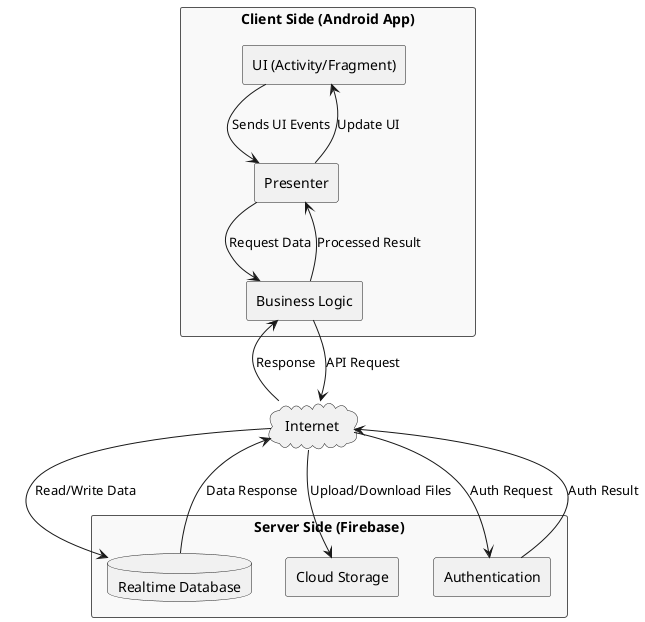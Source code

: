 @startuml Client_Server_Architecture

skinparam componentStyle rectangle
skinparam rectangle {
  BackgroundColor #F9F9F9
  BorderColor #555
}


rectangle "Client Side (Android App)" {
  component "UI (Activity/Fragment)"
  component "Presenter"
  component "Business Logic"
}

cloud "Internet" as Internet

rectangle "Server Side (Firebase)" {
  database "Realtime Database"
  component "Authentication"
  component "Cloud Storage"
}

"UI (Activity/Fragment)" --> "Presenter" : Sends UI Events
"Presenter" --> "Business Logic" : Request Data
"Business Logic" --> Internet : API Request
Internet --> "Authentication" : Auth Request
Internet --> "Realtime Database" : Read/Write Data
Internet --> "Cloud Storage" : Upload/Download Files
"Realtime Database" --> Internet : Data Response
"Authentication" --> Internet : Auth Result
Internet --> "Business Logic" : Response
"Business Logic" --> "Presenter" : Processed Result
"Presenter" --> "UI (Activity/Fragment)" : Update UI
@enduml